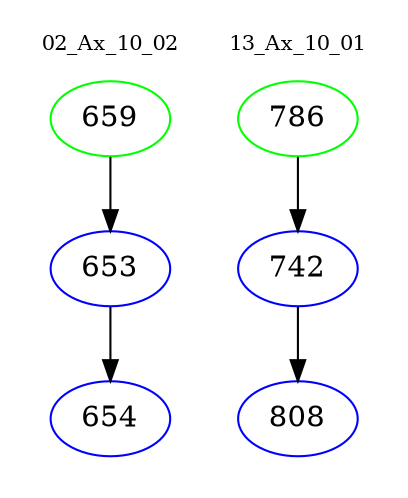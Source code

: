 digraph{
subgraph cluster_0 {
color = white
label = "02_Ax_10_02";
fontsize=10;
T0_659 [label="659", color="green"]
T0_659 -> T0_653 [color="black"]
T0_653 [label="653", color="blue"]
T0_653 -> T0_654 [color="black"]
T0_654 [label="654", color="blue"]
}
subgraph cluster_1 {
color = white
label = "13_Ax_10_01";
fontsize=10;
T1_786 [label="786", color="green"]
T1_786 -> T1_742 [color="black"]
T1_742 [label="742", color="blue"]
T1_742 -> T1_808 [color="black"]
T1_808 [label="808", color="blue"]
}
}
